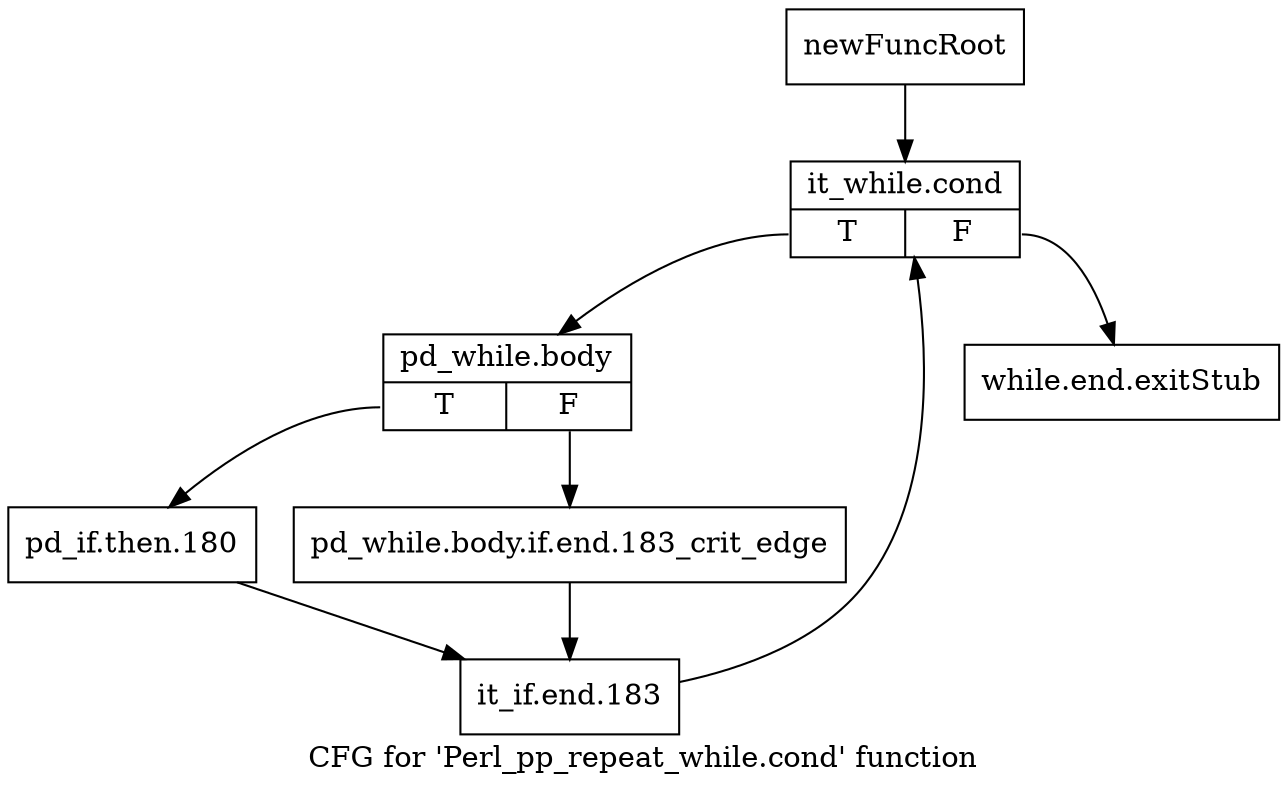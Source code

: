 digraph "CFG for 'Perl_pp_repeat_while.cond' function" {
	label="CFG for 'Perl_pp_repeat_while.cond' function";

	Node0x4e2f610 [shape=record,label="{newFuncRoot}"];
	Node0x4e2f610 -> Node0x4e34040;
	Node0x4e33ff0 [shape=record,label="{while.end.exitStub}"];
	Node0x4e34040 [shape=record,label="{it_while.cond|{<s0>T|<s1>F}}"];
	Node0x4e34040:s0 -> Node0x4e34090;
	Node0x4e34040:s1 -> Node0x4e33ff0;
	Node0x4e34090 [shape=record,label="{pd_while.body|{<s0>T|<s1>F}}"];
	Node0x4e34090:s0 -> Node0x4e34130;
	Node0x4e34090:s1 -> Node0x4e340e0;
	Node0x4e340e0 [shape=record,label="{pd_while.body.if.end.183_crit_edge}"];
	Node0x4e340e0 -> Node0x4e34180;
	Node0x4e34130 [shape=record,label="{pd_if.then.180}"];
	Node0x4e34130 -> Node0x4e34180;
	Node0x4e34180 [shape=record,label="{it_if.end.183}"];
	Node0x4e34180 -> Node0x4e34040;
}
